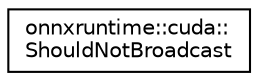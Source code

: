 digraph "Graphical Class Hierarchy"
{
  edge [fontname="Helvetica",fontsize="10",labelfontname="Helvetica",labelfontsize="10"];
  node [fontname="Helvetica",fontsize="10",shape=record];
  rankdir="LR";
  Node0 [label="onnxruntime::cuda::\lShouldNotBroadcast",height=0.2,width=0.4,color="black", fillcolor="white", style="filled",URL="$classonnxruntime_1_1cuda_1_1ShouldNotBroadcast.html"];
}
